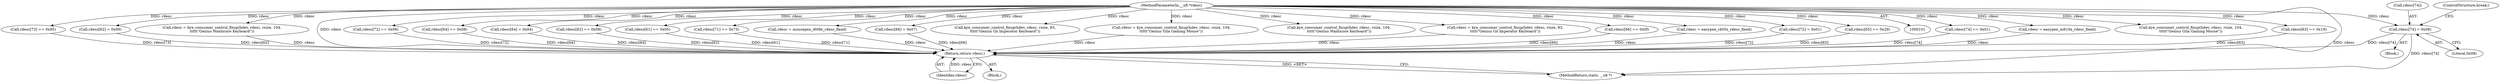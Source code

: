 digraph "0_linux_4ab25786c87eb20857bbb715c3ae34ec8fd6a214_0@array" {
"1000201" [label="(Call,rdesc[74] = 0x08)"];
"1000103" [label="(MethodParameterIn,__u8 *rdesc)"];
"1000285" [label="(Return,return rdesc;)"];
"1000143" [label="(Call,rdesc[65] == 0x29)"];
"1000258" [label="(Call,kye_consumer_control_fixup(hdev, rdesc, rsize, 104,\n\t\t\t\t\t\"Genius Gila Gaming Mouse\"))"];
"1000161" [label="(Call,rdesc[72] == 0x08)"];
"1000177" [label="(Block,)"];
"1000137" [label="(Call,rdesc[64] == 0x08)"];
"1000285" [label="(Return,return rdesc;)"];
"1000186" [label="(Call,rdesc[64] = 0x04)"];
"1000286" [label="(Identifier,rdesc)"];
"1000125" [label="(Call,rdesc[62] == 0x08)"];
"1000155" [label="(Call,rdesc[71] == 0x75)"];
"1000119" [label="(Call,rdesc[61] == 0x05)"];
"1000230" [label="(Call,rdesc = mousepen_i608x_rdesc_fixed)"];
"1000191" [label="(Call,rdesc[66] = 0x07)"];
"1000105" [label="(Block,)"];
"1000256" [label="(Call,rdesc = kye_consumer_control_fixup(hdev, rdesc, rsize, 104,\n\t\t\t\t\t\"Genius Gila Gaming Mouse\"))"];
"1000266" [label="(Call,rdesc = kye_consumer_control_fixup(hdev, rdesc, rsize, 83,\n\t\t\t\t\t\"Genius Gx Imperator Keyboard\"))"];
"1000214" [label="(Call,rdesc = easypen_i405x_rdesc_fixed)"];
"1000205" [label="(Literal,0x08)"];
"1000201" [label="(Call,rdesc[74] = 0x08)"];
"1000103" [label="(MethodParameterIn,__u8 *rdesc)"];
"1000206" [label="(ControlStructure,break;)"];
"1000196" [label="(Call,rdesc[72] = 0x01)"];
"1000149" [label="(Call,rdesc[66] == 0x0f)"];
"1000287" [label="(MethodReturn,static __u8 *)"];
"1000268" [label="(Call,kye_consumer_control_fixup(hdev, rdesc, rsize, 83,\n\t\t\t\t\t\"Genius Gx Imperator Keyboard\"))"];
"1000172" [label="(Call,rdesc[74] == 0x01)"];
"1000278" [label="(Call,kye_consumer_control_fixup(hdev, rdesc, rsize, 104,\n\t\t\t\t\t\"Genius Manticore Keyboard\"))"];
"1000246" [label="(Call,rdesc = easypen_m610x_rdesc_fixed)"];
"1000202" [label="(Call,rdesc[74])"];
"1000131" [label="(Call,rdesc[63] == 0x19)"];
"1000167" [label="(Call,rdesc[73] == 0x95)"];
"1000181" [label="(Call,rdesc[62] = 0x09)"];
"1000276" [label="(Call,rdesc = kye_consumer_control_fixup(hdev, rdesc, rsize, 104,\n\t\t\t\t\t\"Genius Manticore Keyboard\"))"];
"1000201" -> "1000177"  [label="AST: "];
"1000201" -> "1000205"  [label="CFG: "];
"1000202" -> "1000201"  [label="AST: "];
"1000205" -> "1000201"  [label="AST: "];
"1000206" -> "1000201"  [label="CFG: "];
"1000201" -> "1000287"  [label="DDG: rdesc[74]"];
"1000103" -> "1000201"  [label="DDG: rdesc"];
"1000201" -> "1000285"  [label="DDG: rdesc[74]"];
"1000103" -> "1000101"  [label="AST: "];
"1000103" -> "1000287"  [label="DDG: rdesc"];
"1000103" -> "1000119"  [label="DDG: rdesc"];
"1000103" -> "1000125"  [label="DDG: rdesc"];
"1000103" -> "1000131"  [label="DDG: rdesc"];
"1000103" -> "1000137"  [label="DDG: rdesc"];
"1000103" -> "1000143"  [label="DDG: rdesc"];
"1000103" -> "1000149"  [label="DDG: rdesc"];
"1000103" -> "1000155"  [label="DDG: rdesc"];
"1000103" -> "1000161"  [label="DDG: rdesc"];
"1000103" -> "1000167"  [label="DDG: rdesc"];
"1000103" -> "1000172"  [label="DDG: rdesc"];
"1000103" -> "1000181"  [label="DDG: rdesc"];
"1000103" -> "1000186"  [label="DDG: rdesc"];
"1000103" -> "1000191"  [label="DDG: rdesc"];
"1000103" -> "1000196"  [label="DDG: rdesc"];
"1000103" -> "1000214"  [label="DDG: rdesc"];
"1000103" -> "1000230"  [label="DDG: rdesc"];
"1000103" -> "1000246"  [label="DDG: rdesc"];
"1000103" -> "1000256"  [label="DDG: rdesc"];
"1000103" -> "1000258"  [label="DDG: rdesc"];
"1000103" -> "1000266"  [label="DDG: rdesc"];
"1000103" -> "1000268"  [label="DDG: rdesc"];
"1000103" -> "1000276"  [label="DDG: rdesc"];
"1000103" -> "1000278"  [label="DDG: rdesc"];
"1000103" -> "1000285"  [label="DDG: rdesc"];
"1000285" -> "1000105"  [label="AST: "];
"1000285" -> "1000286"  [label="CFG: "];
"1000286" -> "1000285"  [label="AST: "];
"1000287" -> "1000285"  [label="CFG: "];
"1000285" -> "1000287"  [label="DDG: <RET>"];
"1000286" -> "1000285"  [label="DDG: rdesc"];
"1000181" -> "1000285"  [label="DDG: rdesc[62]"];
"1000186" -> "1000285"  [label="DDG: rdesc[64]"];
"1000131" -> "1000285"  [label="DDG: rdesc[63]"];
"1000230" -> "1000285"  [label="DDG: rdesc"];
"1000196" -> "1000285"  [label="DDG: rdesc[72]"];
"1000276" -> "1000285"  [label="DDG: rdesc"];
"1000161" -> "1000285"  [label="DDG: rdesc[72]"];
"1000191" -> "1000285"  [label="DDG: rdesc[66]"];
"1000246" -> "1000285"  [label="DDG: rdesc"];
"1000167" -> "1000285"  [label="DDG: rdesc[73]"];
"1000125" -> "1000285"  [label="DDG: rdesc[62]"];
"1000143" -> "1000285"  [label="DDG: rdesc[65]"];
"1000266" -> "1000285"  [label="DDG: rdesc"];
"1000119" -> "1000285"  [label="DDG: rdesc[61]"];
"1000172" -> "1000285"  [label="DDG: rdesc[74]"];
"1000214" -> "1000285"  [label="DDG: rdesc"];
"1000149" -> "1000285"  [label="DDG: rdesc[66]"];
"1000256" -> "1000285"  [label="DDG: rdesc"];
"1000155" -> "1000285"  [label="DDG: rdesc[71]"];
"1000137" -> "1000285"  [label="DDG: rdesc[64]"];
}
